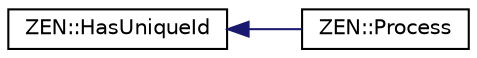 digraph "Graphical Class Hierarchy"
{
 // LATEX_PDF_SIZE
  edge [fontname="Helvetica",fontsize="10",labelfontname="Helvetica",labelfontsize="10"];
  node [fontname="Helvetica",fontsize="10",shape=record];
  rankdir="LR";
  Node0 [label="ZEN::HasUniqueId",height=0.2,width=0.4,color="black", fillcolor="white", style="filled",URL="$classZEN_1_1HasUniqueId.html",tooltip=" "];
  Node0 -> Node1 [dir="back",color="midnightblue",fontsize="10",style="solid",fontname="Helvetica"];
  Node1 [label="ZEN::Process",height=0.2,width=0.4,color="black", fillcolor="white", style="filled",URL="$classZEN_1_1Process.html",tooltip=" "];
}
